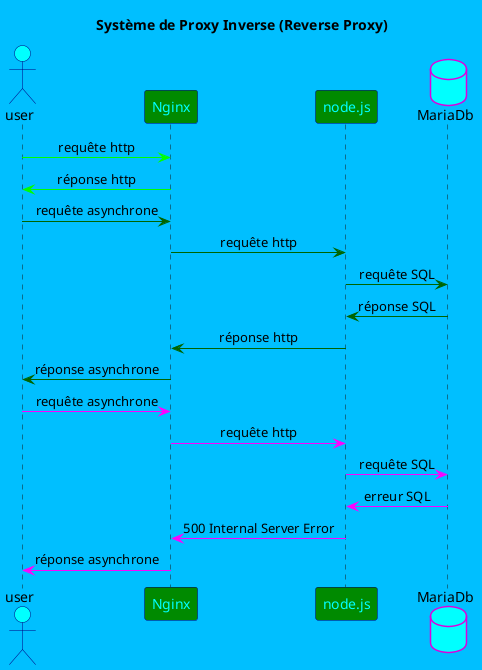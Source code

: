 @startuml test
skinparam backgroundColor #00BFFF
skinparam fontColor #000080
skinparam database {
    BackgroundColor #00FFFF
    BorderColor #DD00DD
}
skinparam participant {
    BackgroundColor #008A00
    BorderColor #000080
    FontColor #00FFFF
}
skinparam actor {
    BackgroundColor #00FFFF
    BorderColor #000080
}
skinparam ArrowColor #00FF00
skinparam sequenceMessageAlign center

title Système de Proxy Inverse (Reverse Proxy)

actor user
participant Nginx
participant node.js
database MariaDb

user -> Nginx : requête http
Nginx -> user : réponse http

skinparam ArrowColor #006400
user -> Nginx : requête asynchrone
Nginx -> node.js : requête http
node.js -> MariaDb : requête SQL
MariaDb -> node.js : réponse SQL
node.js -> Nginx : réponse http
Nginx -> user : réponse asynchrone
skinparam ArrowColor #FF00FF
user -> Nginx : requête asynchrone
Nginx -> node.js : requête http
node.js -> MariaDb : requête SQL
MariaDb -> node.js : erreur SQL
node.js -> Nginx : 500 Internal Server Error
Nginx -> user : réponse asynchrone


@enduml

